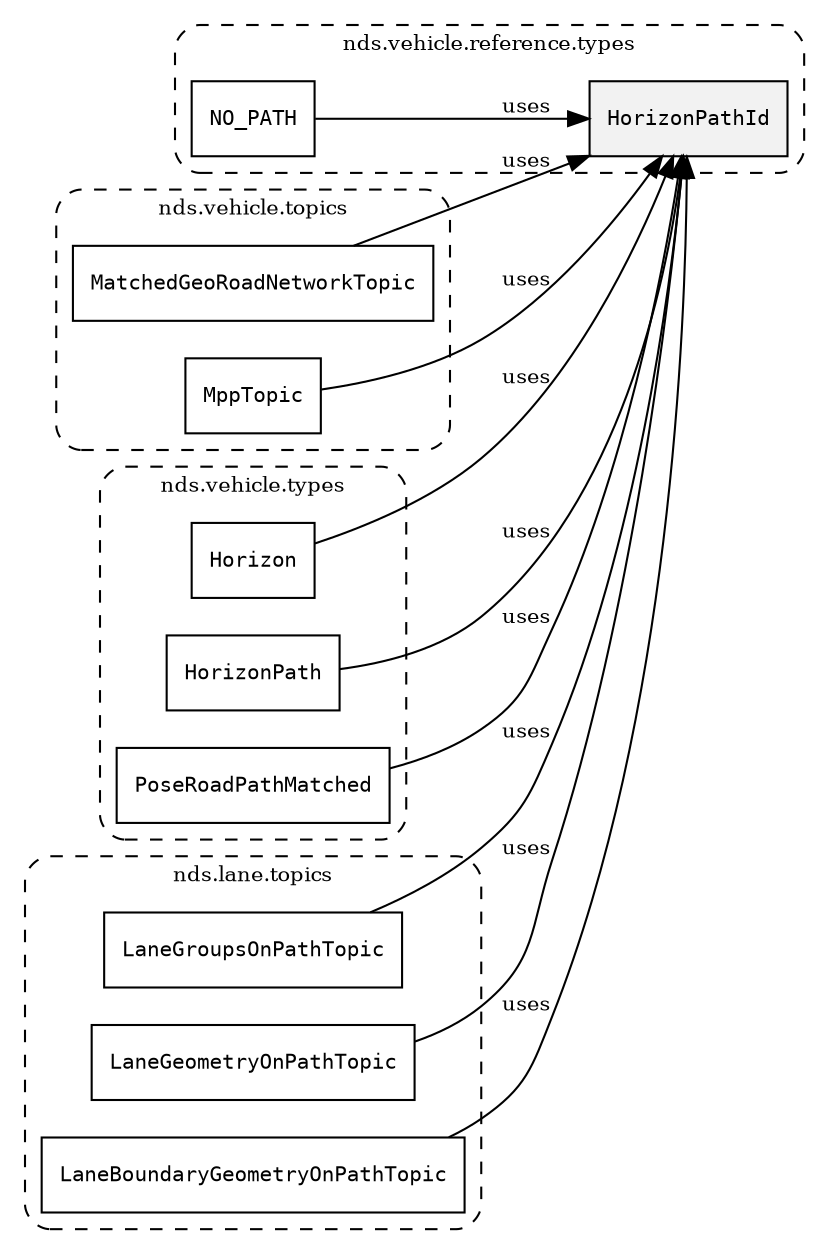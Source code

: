 /**
 * This dot file creates symbol collaboration diagram for HorizonPathId.
 */
digraph ZSERIO
{
    node [shape=box, fontsize=10];
    rankdir="LR";
    fontsize=10;
    tooltip="HorizonPathId collaboration diagram";

    subgraph "cluster_nds.vehicle.reference.types"
    {
        style="dashed, rounded";
        label="nds.vehicle.reference.types";
        tooltip="Package nds.vehicle.reference.types";
        href="../../../content/packages/nds.vehicle.reference.types.html#Package-nds-vehicle-reference-types";
        target="_parent";

        "HorizonPathId" [style="filled", fillcolor="#0000000D", target="_parent", label=<<font face="monospace"><table align="center" border="0" cellspacing="0" cellpadding="0"><tr><td href="../../../content/packages/nds.vehicle.reference.types.html#Subtype-HorizonPathId" title="Subtype defined in nds.vehicle.reference.types">HorizonPathId</td></tr></table></font>>];
        "NO_PATH" [target="_parent", label=<<font face="monospace"><table align="center" border="0" cellspacing="0" cellpadding="0"><tr><td href="../../../content/packages/nds.vehicle.reference.types.html#Constant-NO_PATH" title="Constant defined in nds.vehicle.reference.types">NO_PATH</td></tr></table></font>>];
    }

    subgraph "cluster_nds.vehicle.topics"
    {
        style="dashed, rounded";
        label="nds.vehicle.topics";
        tooltip="Package nds.vehicle.topics";
        href="../../../content/packages/nds.vehicle.topics.html#Package-nds-vehicle-topics";
        target="_parent";

        "MatchedGeoRoadNetworkTopic" [target="_parent", label=<<font face="monospace"><table align="center" border="0" cellspacing="0" cellpadding="0"><tr><td href="../../../content/packages/nds.vehicle.topics.html#Structure-MatchedGeoRoadNetworkTopic" title="Structure defined in nds.vehicle.topics">MatchedGeoRoadNetworkTopic</td></tr></table></font>>];
        "MppTopic" [target="_parent", label=<<font face="monospace"><table align="center" border="0" cellspacing="0" cellpadding="0"><tr><td href="../../../content/packages/nds.vehicle.topics.html#Structure-MppTopic" title="Structure defined in nds.vehicle.topics">MppTopic</td></tr></table></font>>];
    }

    subgraph "cluster_nds.vehicle.types"
    {
        style="dashed, rounded";
        label="nds.vehicle.types";
        tooltip="Package nds.vehicle.types";
        href="../../../content/packages/nds.vehicle.types.html#Package-nds-vehicle-types";
        target="_parent";

        "Horizon" [target="_parent", label=<<font face="monospace"><table align="center" border="0" cellspacing="0" cellpadding="0"><tr><td href="../../../content/packages/nds.vehicle.types.html#Structure-Horizon" title="Structure defined in nds.vehicle.types">Horizon</td></tr></table></font>>];
        "HorizonPath" [target="_parent", label=<<font face="monospace"><table align="center" border="0" cellspacing="0" cellpadding="0"><tr><td href="../../../content/packages/nds.vehicle.types.html#Structure-HorizonPath" title="Structure defined in nds.vehicle.types">HorizonPath</td></tr></table></font>>];
        "PoseRoadPathMatched" [target="_parent", label=<<font face="monospace"><table align="center" border="0" cellspacing="0" cellpadding="0"><tr><td href="../../../content/packages/nds.vehicle.types.html#Structure-PoseRoadPathMatched" title="Structure defined in nds.vehicle.types">PoseRoadPathMatched</td></tr></table></font>>];
    }

    subgraph "cluster_nds.lane.topics"
    {
        style="dashed, rounded";
        label="nds.lane.topics";
        tooltip="Package nds.lane.topics";
        href="../../../content/packages/nds.lane.topics.html#Package-nds-lane-topics";
        target="_parent";

        "LaneGroupsOnPathTopic" [target="_parent", label=<<font face="monospace"><table align="center" border="0" cellspacing="0" cellpadding="0"><tr><td href="../../../content/packages/nds.lane.topics.html#Structure-LaneGroupsOnPathTopic" title="Structure defined in nds.lane.topics">LaneGroupsOnPathTopic</td></tr></table></font>>];
        "LaneGeometryOnPathTopic" [target="_parent", label=<<font face="monospace"><table align="center" border="0" cellspacing="0" cellpadding="0"><tr><td href="../../../content/packages/nds.lane.topics.html#Structure-LaneGeometryOnPathTopic" title="Structure defined in nds.lane.topics">LaneGeometryOnPathTopic</td></tr></table></font>>];
        "LaneBoundaryGeometryOnPathTopic" [target="_parent", label=<<font face="monospace"><table align="center" border="0" cellspacing="0" cellpadding="0"><tr><td href="../../../content/packages/nds.lane.topics.html#Structure-LaneBoundaryGeometryOnPathTopic" title="Structure defined in nds.lane.topics">LaneBoundaryGeometryOnPathTopic</td></tr></table></font>>];
    }

    "NO_PATH" -> "HorizonPathId" [label="uses", fontsize=10];
    "MatchedGeoRoadNetworkTopic" -> "HorizonPathId" [label="uses", fontsize=10];
    "MppTopic" -> "HorizonPathId" [label="uses", fontsize=10];
    "Horizon" -> "HorizonPathId" [label="uses", fontsize=10];
    "HorizonPath" -> "HorizonPathId" [label="uses", fontsize=10];
    "PoseRoadPathMatched" -> "HorizonPathId" [label="uses", fontsize=10];
    "LaneGroupsOnPathTopic" -> "HorizonPathId" [label="uses", fontsize=10];
    "LaneGeometryOnPathTopic" -> "HorizonPathId" [label="uses", fontsize=10];
    "LaneBoundaryGeometryOnPathTopic" -> "HorizonPathId" [label="uses", fontsize=10];
}

